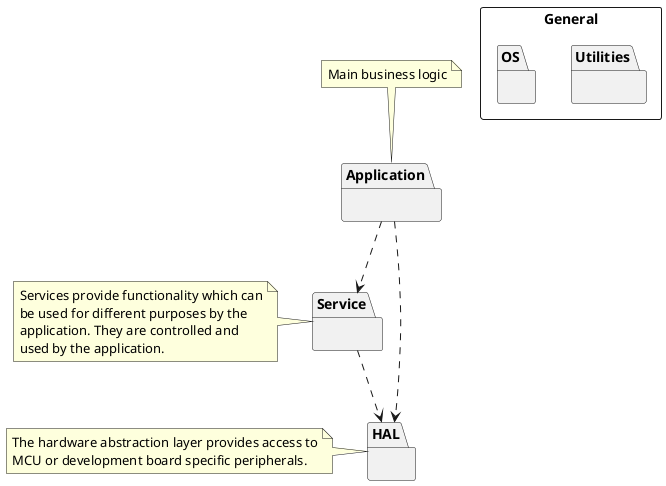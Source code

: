 @startuml

skinparam component {
    BackgroundColor<<Arduino>> Lightgreen
    BackgroundColor<<Future>> White
}

package "Application" as appLayer {
}

package "Service" as serviceLayer {
}

package "HAL" as halLayer {
}

rectangle "General" {
    package "Utilities" as utilLayer {
    }

    package "OS" as osLayer {
    }
}

appLayer ..> serviceLayer
appLayer ...> halLayer

serviceLayer ..> halLayer

note top of appLayer
    Main business logic
end note

note left of serviceLayer
    Services provide functionality which can
    be used for different purposes by the
    application. They are controlled and
    used by the application.
end note

note left of halLayer
    The hardware abstraction layer provides access to
    MCU or development board specific peripherals.
end note

@enduml
